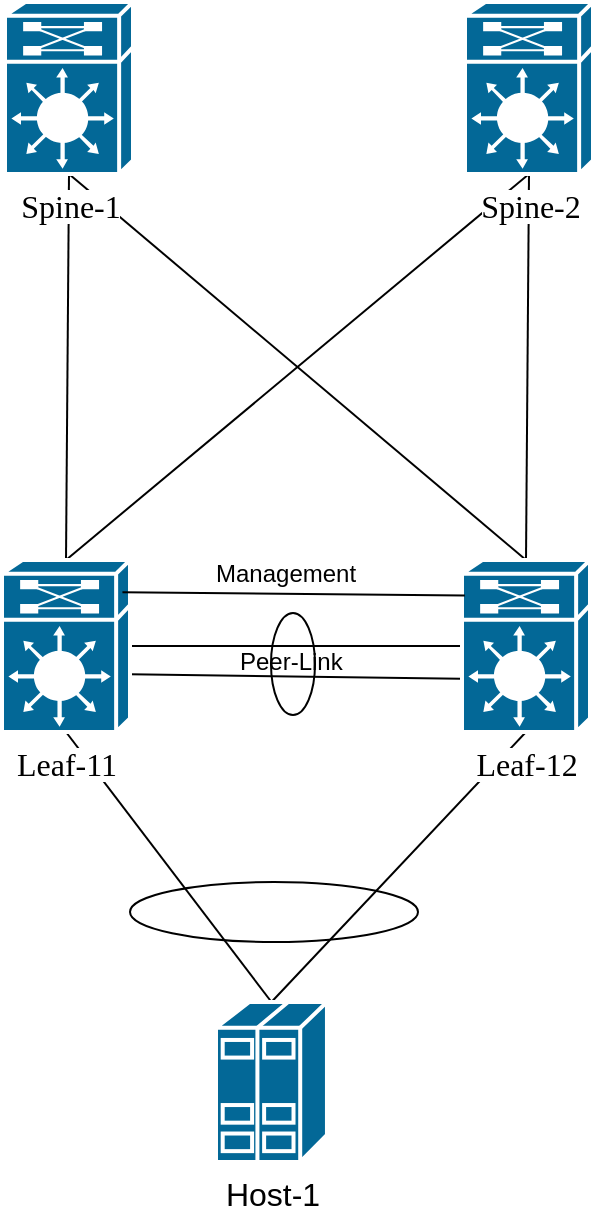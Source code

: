 <mxfile version="10.9.5" type="device"><diagram name="Page-1" id="c37626ed-c26b-45fb-9056-f9ebc6bb27b6"><mxGraphModel dx="1024" dy="595" grid="1" gridSize="10" guides="1" tooltips="1" connect="1" arrows="1" fold="1" page="1" pageScale="1" pageWidth="1100" pageHeight="850" background="#ffffff" math="0" shadow="0"><root><mxCell id="0"/><mxCell id="1" parent="0"/><mxCell id="wPQLt3ZRhlmaRrKm8RIl-7" value="" style="ellipse;whiteSpace=wrap;html=1;rotation=90;" vertex="1" parent="1"><mxGeometry x="343" y="380" width="51" height="22" as="geometry"/></mxCell><mxCell id="wPQLt3ZRhlmaRrKm8RIl-4" value="" style="ellipse;whiteSpace=wrap;html=1;" vertex="1" parent="1"><mxGeometry x="287" y="500" width="144" height="30" as="geometry"/></mxCell><mxCell id="JyYtgZwYYuy1GR4Zlru--9" value="" style="endArrow=none;html=1;entryX=1;entryY=0.5;entryDx=0;entryDy=0;entryPerimeter=0;exitX=0;exitY=0.5;exitDx=0;exitDy=0;exitPerimeter=0;" parent="1" source="JyYtgZwYYuy1GR4Zlru--1" target="1c7a67bf8fd3230f-1" edge="1"><mxGeometry width="50" height="50" relative="1" as="geometry"><mxPoint x="254.5" y="520" as="sourcePoint"/><mxPoint x="254.41" y="425" as="targetPoint"/></mxGeometry></mxCell><mxCell id="JyYtgZwYYuy1GR4Zlru--10" value="" style="endArrow=none;html=1;entryX=0.5;entryY=1;entryDx=0;entryDy=0;entryPerimeter=0;exitX=0.5;exitY=0;exitDx=0;exitDy=0;exitPerimeter=0;" parent="1" source="1c7a67bf8fd3230f-1" target="JyYtgZwYYuy1GR4Zlru--2" edge="1"><mxGeometry width="50" height="50" relative="1" as="geometry"><mxPoint x="323.09" y="510" as="sourcePoint"/><mxPoint x="323.0" y="415" as="targetPoint"/></mxGeometry></mxCell><mxCell id="JyYtgZwYYuy1GR4Zlru--11" value="" style="endArrow=none;html=1;entryX=0.5;entryY=1;entryDx=0;entryDy=0;entryPerimeter=0;exitX=0.5;exitY=0;exitDx=0;exitDy=0;exitPerimeter=0;" parent="1" source="JyYtgZwYYuy1GR4Zlru--1" target="JyYtgZwYYuy1GR4Zlru--2" edge="1"><mxGeometry width="50" height="50" relative="1" as="geometry"><mxPoint x="347.16" y="385.212" as="sourcePoint"/><mxPoint x="425.0" y="280" as="targetPoint"/></mxGeometry></mxCell><mxCell id="JyYtgZwYYuy1GR4Zlru--12" value="" style="endArrow=none;html=1;entryX=-0.007;entryY=0.691;entryDx=0;entryDy=0;entryPerimeter=0;exitX=0.998;exitY=0.664;exitDx=0;exitDy=0;exitPerimeter=0;" parent="1" source="1c7a67bf8fd3230f-1" target="JyYtgZwYYuy1GR4Zlru--1" edge="1"><mxGeometry width="50" height="50" relative="1" as="geometry"><mxPoint x="484.5" y="520" as="sourcePoint"/><mxPoint x="484.41" y="425" as="targetPoint"/></mxGeometry></mxCell><mxCell id="3XgHhpi0TG4Ou3nP2hJu-2" value="" style="endArrow=none;html=1;entryX=0.5;entryY=1;entryDx=0;entryDy=0;entryPerimeter=0;exitX=0.5;exitY=0;exitDx=0;exitDy=0;exitPerimeter=0;" parent="1" source="JyYtgZwYYuy1GR4Zlru--1" target="3XgHhpi0TG4Ou3nP2hJu-1" edge="1"><mxGeometry width="50" height="50" relative="1" as="geometry"><mxPoint x="583" y="400" as="sourcePoint"/><mxPoint x="633" y="350" as="targetPoint"/></mxGeometry></mxCell><mxCell id="3XgHhpi0TG4Ou3nP2hJu-3" value="" style="endArrow=none;html=1;entryX=0.5;entryY=1;entryDx=0;entryDy=0;entryPerimeter=0;exitX=0.5;exitY=0;exitDx=0;exitDy=0;exitPerimeter=0;" parent="1" source="1c7a67bf8fd3230f-1" target="3XgHhpi0TG4Ou3nP2hJu-1" edge="1"><mxGeometry width="50" height="50" relative="1" as="geometry"><mxPoint x="583" y="400" as="sourcePoint"/><mxPoint x="633" y="350" as="targetPoint"/></mxGeometry></mxCell><mxCell id="cQJnAoeF0PTk5prU0SMh-22" value="" style="endArrow=none;html=1;entryX=0.5;entryY=1;entryDx=0;entryDy=0;entryPerimeter=0;exitX=0.5;exitY=0;exitDx=0;exitDy=0;exitPerimeter=0;" parent="1" target="1c7a67bf8fd3230f-1" edge="1" source="cQJnAoeF0PTk5prU0SMh-29"><mxGeometry width="50" height="50" relative="1" as="geometry"><mxPoint x="485" y="547" as="sourcePoint"/><mxPoint x="690" y="420" as="targetPoint"/></mxGeometry></mxCell><mxCell id="cQJnAoeF0PTk5prU0SMh-23" value="" style="endArrow=none;html=1;entryX=0.5;entryY=1;entryDx=0;entryDy=0;entryPerimeter=0;exitX=0.5;exitY=0;exitDx=0;exitDy=0;exitPerimeter=0;" parent="1" target="JyYtgZwYYuy1GR4Zlru--1" edge="1" source="cQJnAoeF0PTk5prU0SMh-29"><mxGeometry width="50" height="50" relative="1" as="geometry"><mxPoint x="485" y="547" as="sourcePoint"/><mxPoint x="690" y="420" as="targetPoint"/></mxGeometry></mxCell><mxCell id="cQJnAoeF0PTk5prU0SMh-29" value="&lt;font style=&quot;font-size: 16px ; background-color: rgb(255 , 255 , 255)&quot;&gt;Host-1&lt;/font&gt;" style="shape=mxgraph.cisco.servers.standard_host;html=1;pointerEvents=1;dashed=0;fillColor=#036897;strokeColor=#ffffff;strokeWidth=2;verticalLabelPosition=bottom;verticalAlign=top;align=center;outlineConnect=0;" parent="1" vertex="1"><mxGeometry x="330" y="560" width="55.48" height="80" as="geometry"/></mxCell><mxCell id="3XgHhpi0TG4Ou3nP2hJu-1" value="&lt;font style=&quot;font-size: 16px ; background-color: rgb(255 , 255 , 255)&quot;&gt;Spine-2&lt;/font&gt;" style="shape=mxgraph.cisco.misc.route_switch_processor;html=1;dashed=0;fillColor=#036897;strokeColor=#ffffff;strokeWidth=2;verticalLabelPosition=bottom;verticalAlign=top;rounded=0;shadow=0;comic=0;fontFamily=Verdana;fontSize=12;" parent="1" vertex="1"><mxGeometry x="454.5" y="60" width="64" height="86" as="geometry"/></mxCell><mxCell id="JyYtgZwYYuy1GR4Zlru--2" value="&lt;font style=&quot;font-size: 16px ; background-color: rgb(255 , 255 , 255)&quot;&gt;Spine-1&lt;/font&gt;" style="shape=mxgraph.cisco.misc.route_switch_processor;html=1;dashed=0;fillColor=#036897;strokeColor=#ffffff;strokeWidth=2;verticalLabelPosition=bottom;verticalAlign=top;rounded=0;shadow=0;comic=0;fontFamily=Verdana;fontSize=12;" parent="1" vertex="1"><mxGeometry x="224.5" y="60" width="64" height="86" as="geometry"/></mxCell><mxCell id="JyYtgZwYYuy1GR4Zlru--1" value="&lt;font style=&quot;font-size: 16px ; background-color: rgb(255 , 255 , 255)&quot;&gt;Leaf-12&lt;/font&gt;" style="shape=mxgraph.cisco.misc.route_switch_processor;html=1;dashed=0;fillColor=#036897;strokeColor=#ffffff;strokeWidth=2;verticalLabelPosition=bottom;verticalAlign=top;rounded=0;shadow=0;comic=0;fontFamily=Verdana;fontSize=12;" parent="1" vertex="1"><mxGeometry x="453" y="339" width="64" height="86" as="geometry"/></mxCell><mxCell id="1c7a67bf8fd3230f-1" value="&lt;font style=&quot;font-size: 16px ; background-color: rgb(255 , 255 , 255)&quot;&gt;Leaf-11&lt;/font&gt;" style="shape=mxgraph.cisco.misc.route_switch_processor;html=1;dashed=0;fillColor=#036897;strokeColor=#ffffff;strokeWidth=2;verticalLabelPosition=bottom;verticalAlign=top;rounded=0;shadow=0;comic=0;fontFamily=Verdana;fontSize=12;" parent="1" vertex="1"><mxGeometry x="223" y="339" width="64" height="86" as="geometry"/></mxCell><mxCell id="wPQLt3ZRhlmaRrKm8RIl-5" value="" style="endArrow=none;html=1;entryX=0.022;entryY=0.207;entryDx=0;entryDy=0;entryPerimeter=0;exitX=0.941;exitY=0.188;exitDx=0;exitDy=0;exitPerimeter=0;" edge="1" parent="1" source="1c7a67bf8fd3230f-1" target="JyYtgZwYYuy1GR4Zlru--1"><mxGeometry width="50" height="50" relative="1" as="geometry"><mxPoint x="220" y="740" as="sourcePoint"/><mxPoint x="270" y="690" as="targetPoint"/></mxGeometry></mxCell><mxCell id="wPQLt3ZRhlmaRrKm8RIl-9" value="Peer-Link" style="text;html=1;resizable=0;points=[];autosize=1;align=left;verticalAlign=top;spacingTop=-4;" vertex="1" parent="1"><mxGeometry x="340" y="380" width="70" height="20" as="geometry"/></mxCell><mxCell id="wPQLt3ZRhlmaRrKm8RIl-11" value="Management" style="text;html=1;resizable=0;points=[];autosize=1;align=left;verticalAlign=top;spacingTop=-4;" vertex="1" parent="1"><mxGeometry x="328" y="336" width="90" height="20" as="geometry"/></mxCell></root></mxGraphModel></diagram></mxfile>